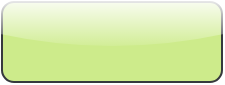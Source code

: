 <mxfile>
    <diagram id="oBxP3ogbiEz9FLjKJRNE" name="Page-1">
        <mxGraphModel dx="571" dy="442" grid="1" gridSize="10" guides="1" tooltips="1" connect="1" arrows="1" fold="1" page="1" pageScale="1" pageWidth="850" pageHeight="1100" math="0" shadow="0">
            <root>
                <mxCell id="0"/>
                <mxCell id="1" parent="0"/>
                <mxCell id="2" value="" style="rounded=1;whiteSpace=wrap;html=1;fillColor=#cdeb8b;strokeColor=#36393d;glass=1;" vertex="1" parent="1">
                    <mxGeometry x="200" y="60" width="110" height="40" as="geometry"/>
                </mxCell>
            </root>
        </mxGraphModel>
    </diagram>
</mxfile>